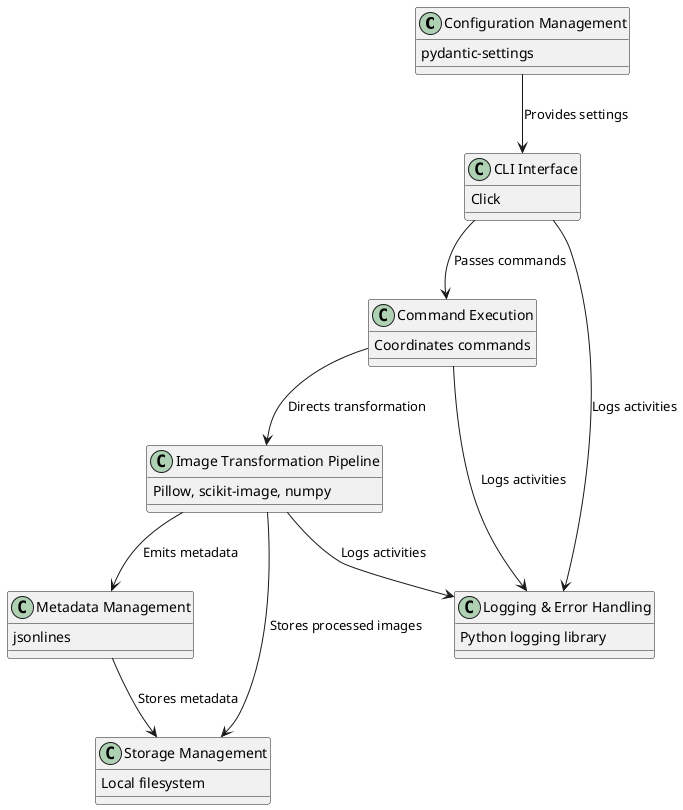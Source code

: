 @startuml
!define RECTANGLE class

RECTANGLE "Configuration Management" as CM {
    pydantic-settings
}

RECTANGLE "CLI Interface" as CLI {
    Click
}

RECTANGLE "Command Execution" as CE {
    Coordinates commands
}

RECTANGLE "Image Transformation Pipeline" as ITP {
    Pillow, scikit-image, numpy
}

RECTANGLE "Metadata Management" as MM {
    jsonlines
}

RECTANGLE "Storage Management" as SM {
    Local filesystem
}

RECTANGLE "Logging & Error Handling" as LEH {
    Python logging library
}

CM --> CLI : Provides settings
CLI --> CE : Passes commands
CE --> ITP : Directs transformation
ITP --> MM : Emits metadata
ITP --> SM : Stores processed images
MM --> SM : Stores metadata
ITP --> LEH : Logs activities
CLI --> LEH : Logs activities
CE --> LEH : Logs activities

@enduml
